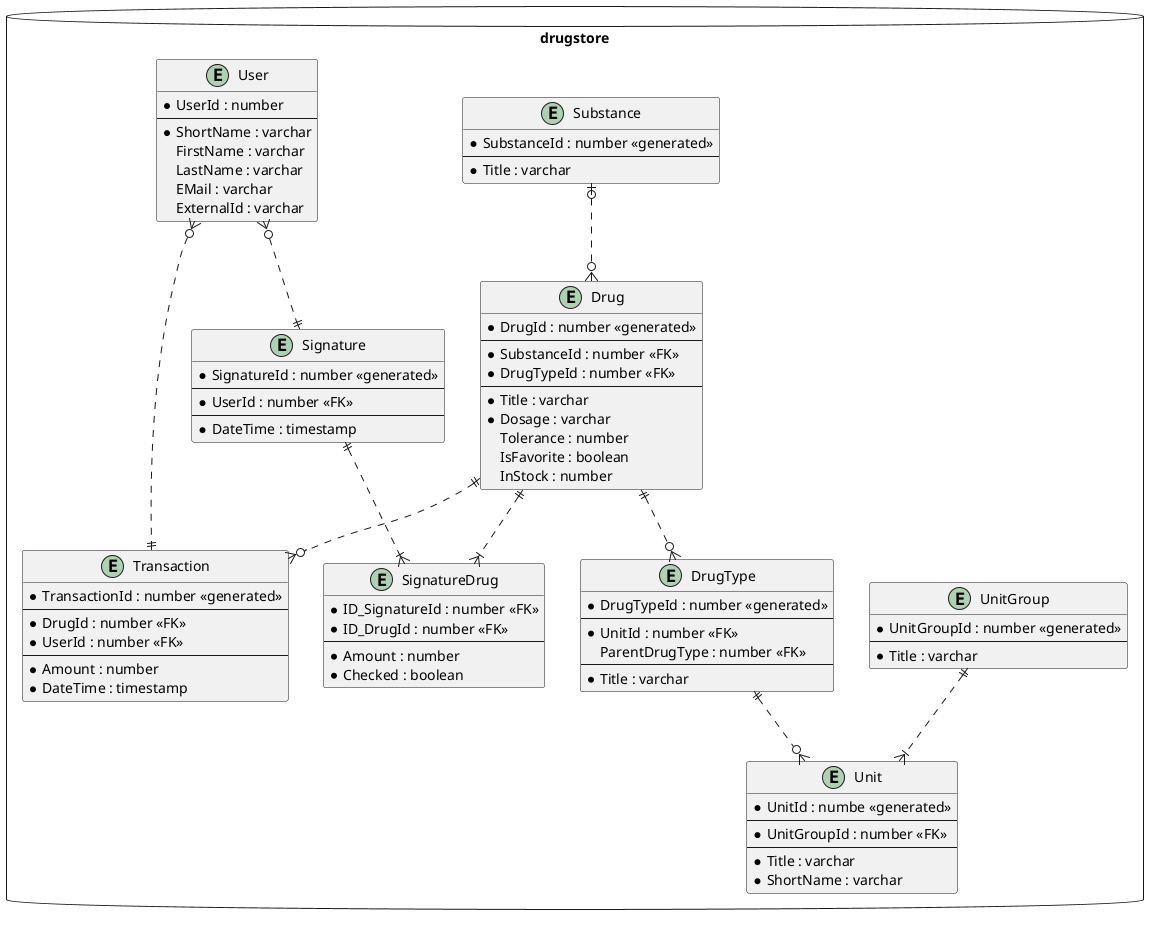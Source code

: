 ﻿@startuml data-model-overview

database drugstore {

  entity UnitGroup {
    * UnitGroupId : number <<generated>>
    --
    * Title : varchar
  }

  entity Unit {
    * UnitId : numbe <<generated>>
    --
    * UnitGroupId : number <<FK>>
    --
    * Title : varchar
    * ShortName : varchar
  }

  entity DrugType {
    * DrugTypeId : number <<generated>>
    --
    * UnitId : number <<FK>>
    ParentDrugType : number <<FK>>
    --
    * Title : varchar
  }


  entity Substance {
    * SubstanceId : number <<generated>>
    --
    * Title : varchar
  }

  entity Drug {
    * DrugId : number <<generated>>
    --
    * SubstanceId : number <<FK>>
    * DrugTypeId : number <<FK>>
    --
    * Title : varchar
    * Dosage : varchar
    Tolerance : number
    IsFavorite : boolean
    InStock : number
  }

  entity Transaction {
    * TransactionId : number <<generated>>
    --
    * DrugId : number <<FK>>
    * UserId : number <<FK>>
    --
    * Amount : number
    * DateTime : timestamp
  }

  ' Stock-Control creates a new signature
  entity Signature {
    * SignatureId : number <<generated>>
    --
    * UserId : number <<FK>>
    --
    * DateTime : timestamp
  }

  ' Need a better name for this one
  ' Items at stock when signature is created
  entity SignatureDrug {
    * ID_SignatureId : number <<FK>>
    * ID_DrugId : number <<FK>>
    --
    * Amount : number
    * Checked : boolean
  }

  entity User {
    * UserId : number
    --
    * ShortName : varchar
    FirstName : varchar
    LastName : varchar
    EMail : varchar
    ExternalId : varchar
  }

}

' One UnitGroup can have one or many Units
UnitGroup ||..|{ Unit

' One DrugType has one Unit
' One Unit has zero or many DrugTypes
DrugType ||..o{ Unit


' One Drug has zero or one Substance
' One Substance has zero or many Drugs
Substance |o..o{ Drug


' One Drug has one DrugType
' One DrugType can occur in zero or many Drugs
Drug ||..o{ DrugType

' One Drugs can be in zero or many transactions
' One Transaction has one Drug
Drug ||..o{ Transaction

' One User can have zero or many transactions
' One Transaction has one User
User }o..|| Transaction


' One User as zero or many Signatures
' One Signaure has one User
User }o..|| Signature

' One Signature has one or many SignatureDrug
' One SigantureDrug has one Signature
Signature ||..|{ SignatureDrug

' One Drug has zero or many SignatureDrug
' One SignatureDrug has one Drug
Drug ||..|{ SignatureDrug


@enduml